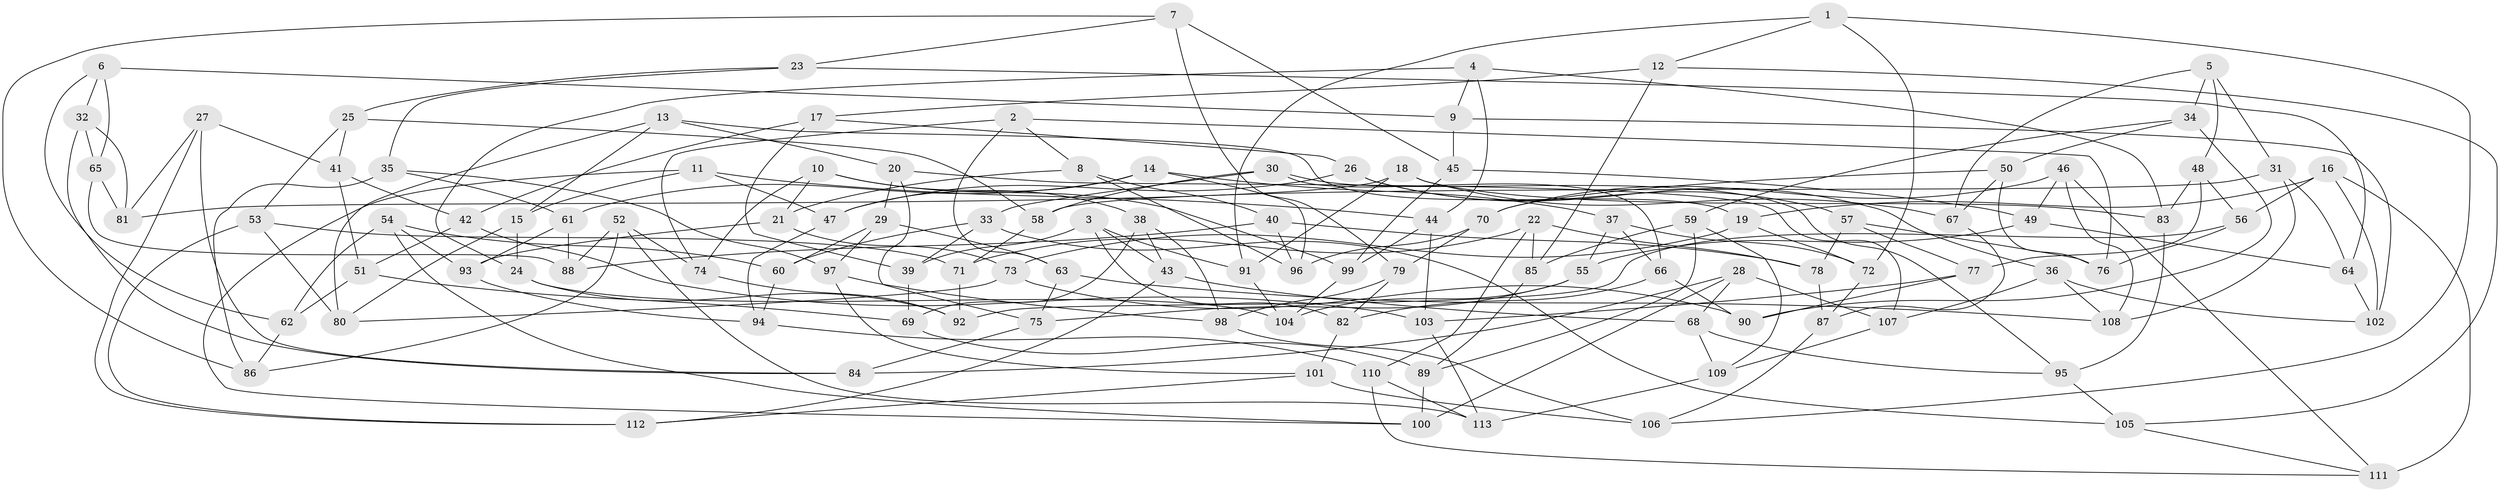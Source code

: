 // Generated by graph-tools (version 1.1) at 2025/16/03/09/25 04:16:39]
// undirected, 113 vertices, 226 edges
graph export_dot {
graph [start="1"]
  node [color=gray90,style=filled];
  1;
  2;
  3;
  4;
  5;
  6;
  7;
  8;
  9;
  10;
  11;
  12;
  13;
  14;
  15;
  16;
  17;
  18;
  19;
  20;
  21;
  22;
  23;
  24;
  25;
  26;
  27;
  28;
  29;
  30;
  31;
  32;
  33;
  34;
  35;
  36;
  37;
  38;
  39;
  40;
  41;
  42;
  43;
  44;
  45;
  46;
  47;
  48;
  49;
  50;
  51;
  52;
  53;
  54;
  55;
  56;
  57;
  58;
  59;
  60;
  61;
  62;
  63;
  64;
  65;
  66;
  67;
  68;
  69;
  70;
  71;
  72;
  73;
  74;
  75;
  76;
  77;
  78;
  79;
  80;
  81;
  82;
  83;
  84;
  85;
  86;
  87;
  88;
  89;
  90;
  91;
  92;
  93;
  94;
  95;
  96;
  97;
  98;
  99;
  100;
  101;
  102;
  103;
  104;
  105;
  106;
  107;
  108;
  109;
  110;
  111;
  112;
  113;
  1 -- 12;
  1 -- 72;
  1 -- 106;
  1 -- 91;
  2 -- 63;
  2 -- 8;
  2 -- 76;
  2 -- 74;
  3 -- 43;
  3 -- 39;
  3 -- 82;
  3 -- 91;
  4 -- 24;
  4 -- 83;
  4 -- 9;
  4 -- 44;
  5 -- 67;
  5 -- 34;
  5 -- 31;
  5 -- 48;
  6 -- 9;
  6 -- 62;
  6 -- 32;
  6 -- 65;
  7 -- 86;
  7 -- 23;
  7 -- 45;
  7 -- 79;
  8 -- 96;
  8 -- 21;
  8 -- 40;
  9 -- 45;
  9 -- 102;
  10 -- 74;
  10 -- 99;
  10 -- 38;
  10 -- 21;
  11 -- 15;
  11 -- 100;
  11 -- 47;
  11 -- 44;
  12 -- 85;
  12 -- 17;
  12 -- 105;
  13 -- 80;
  13 -- 19;
  13 -- 15;
  13 -- 20;
  14 -- 96;
  14 -- 61;
  14 -- 37;
  14 -- 47;
  15 -- 24;
  15 -- 80;
  16 -- 19;
  16 -- 56;
  16 -- 102;
  16 -- 111;
  17 -- 42;
  17 -- 39;
  17 -- 26;
  18 -- 83;
  18 -- 81;
  18 -- 67;
  18 -- 91;
  19 -- 73;
  19 -- 72;
  20 -- 107;
  20 -- 75;
  20 -- 29;
  21 -- 93;
  21 -- 73;
  22 -- 110;
  22 -- 78;
  22 -- 85;
  22 -- 71;
  23 -- 35;
  23 -- 64;
  23 -- 25;
  24 -- 92;
  24 -- 104;
  25 -- 58;
  25 -- 53;
  25 -- 41;
  26 -- 36;
  26 -- 47;
  26 -- 57;
  27 -- 41;
  27 -- 81;
  27 -- 112;
  27 -- 84;
  28 -- 68;
  28 -- 84;
  28 -- 107;
  28 -- 100;
  29 -- 60;
  29 -- 97;
  29 -- 63;
  30 -- 58;
  30 -- 33;
  30 -- 95;
  30 -- 66;
  31 -- 58;
  31 -- 64;
  31 -- 108;
  32 -- 65;
  32 -- 81;
  32 -- 84;
  33 -- 60;
  33 -- 39;
  33 -- 105;
  34 -- 90;
  34 -- 59;
  34 -- 50;
  35 -- 86;
  35 -- 97;
  35 -- 61;
  36 -- 108;
  36 -- 107;
  36 -- 102;
  37 -- 66;
  37 -- 72;
  37 -- 55;
  38 -- 69;
  38 -- 43;
  38 -- 98;
  39 -- 69;
  40 -- 88;
  40 -- 96;
  40 -- 78;
  41 -- 51;
  41 -- 42;
  42 -- 51;
  42 -- 103;
  43 -- 68;
  43 -- 112;
  44 -- 99;
  44 -- 103;
  45 -- 49;
  45 -- 99;
  46 -- 70;
  46 -- 49;
  46 -- 108;
  46 -- 111;
  47 -- 94;
  48 -- 77;
  48 -- 56;
  48 -- 83;
  49 -- 55;
  49 -- 64;
  50 -- 70;
  50 -- 67;
  50 -- 76;
  51 -- 69;
  51 -- 62;
  52 -- 88;
  52 -- 113;
  52 -- 74;
  52 -- 86;
  53 -- 80;
  53 -- 71;
  53 -- 112;
  54 -- 62;
  54 -- 93;
  54 -- 100;
  54 -- 60;
  55 -- 75;
  55 -- 104;
  56 -- 92;
  56 -- 76;
  57 -- 78;
  57 -- 77;
  57 -- 76;
  58 -- 71;
  59 -- 89;
  59 -- 85;
  59 -- 109;
  60 -- 94;
  61 -- 88;
  61 -- 93;
  62 -- 86;
  63 -- 75;
  63 -- 108;
  64 -- 102;
  65 -- 81;
  65 -- 88;
  66 -- 82;
  66 -- 90;
  67 -- 87;
  68 -- 109;
  68 -- 95;
  69 -- 89;
  70 -- 96;
  70 -- 79;
  71 -- 92;
  72 -- 87;
  73 -- 80;
  73 -- 90;
  74 -- 92;
  75 -- 84;
  77 -- 103;
  77 -- 90;
  78 -- 87;
  79 -- 98;
  79 -- 82;
  82 -- 101;
  83 -- 95;
  85 -- 89;
  87 -- 106;
  89 -- 100;
  91 -- 104;
  93 -- 94;
  94 -- 110;
  95 -- 105;
  97 -- 98;
  97 -- 101;
  98 -- 106;
  99 -- 104;
  101 -- 112;
  101 -- 106;
  103 -- 113;
  105 -- 111;
  107 -- 109;
  109 -- 113;
  110 -- 113;
  110 -- 111;
}
